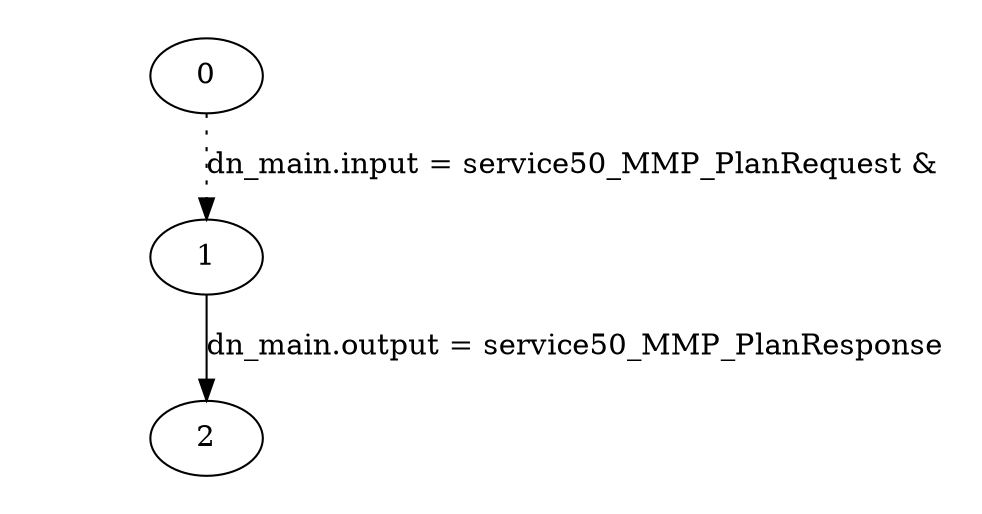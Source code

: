 digraph plan_fsm {
ratio="1.3";
margin="0.2";
size="8.0,11.4";
"0" -> "1" [style=dotted label="dn_main.input = service50_MMP_PlanRequest &\n"]
"1" -> "2" [label="dn_main.output = service50_MMP_PlanResponse"]
}


